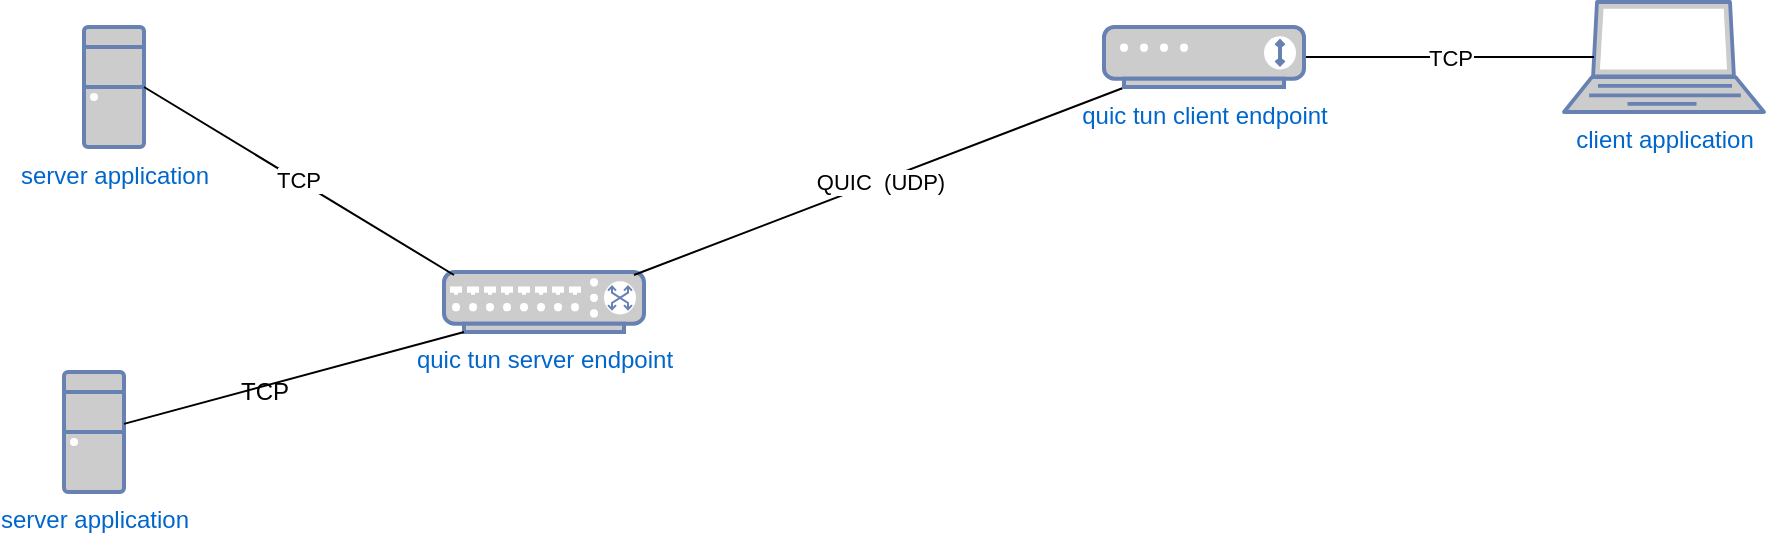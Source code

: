<mxfile version="17.4.5" type="github">
  <diagram id="l8hXMBHkgcEJcSW0mbfh" name="Page-1">
    <mxGraphModel dx="1343" dy="754" grid="1" gridSize="10" guides="1" tooltips="1" connect="1" arrows="1" fold="1" page="1" pageScale="1" pageWidth="1169" pageHeight="827" math="0" shadow="0">
      <root>
        <mxCell id="0" />
        <mxCell id="1" parent="0" />
        <mxCell id="8ra8mEG0SIsXcK3iB0za-2" value="server application" style="fontColor=#0066CC;verticalAlign=top;verticalLabelPosition=bottom;labelPosition=center;align=center;html=1;outlineConnect=0;fillColor=#CCCCCC;strokeColor=#6881B3;gradientColor=none;gradientDirection=north;strokeWidth=2;shape=mxgraph.networks.desktop_pc;" vertex="1" parent="1">
          <mxGeometry x="190" y="167.5" width="30" height="60" as="geometry" />
        </mxCell>
        <mxCell id="8ra8mEG0SIsXcK3iB0za-3" value="quic tun server endpoint" style="fontColor=#0066CC;verticalAlign=top;verticalLabelPosition=bottom;labelPosition=center;align=center;html=1;outlineConnect=0;fillColor=#CCCCCC;strokeColor=#6881B3;gradientColor=none;gradientDirection=north;strokeWidth=2;shape=mxgraph.networks.switch;" vertex="1" parent="1">
          <mxGeometry x="370" y="290" width="100" height="30" as="geometry" />
        </mxCell>
        <mxCell id="8ra8mEG0SIsXcK3iB0za-4" value="server application" style="fontColor=#0066CC;verticalAlign=top;verticalLabelPosition=bottom;labelPosition=center;align=center;html=1;outlineConnect=0;fillColor=#CCCCCC;strokeColor=#6881B3;gradientColor=none;gradientDirection=north;strokeWidth=2;shape=mxgraph.networks.desktop_pc;" vertex="1" parent="1">
          <mxGeometry x="180" y="340" width="30" height="60" as="geometry" />
        </mxCell>
        <mxCell id="8ra8mEG0SIsXcK3iB0za-5" value="client application" style="fontColor=#0066CC;verticalAlign=top;verticalLabelPosition=bottom;labelPosition=center;align=center;html=1;outlineConnect=0;fillColor=#CCCCCC;strokeColor=#6881B3;gradientColor=none;gradientDirection=north;strokeWidth=2;shape=mxgraph.networks.laptop;" vertex="1" parent="1">
          <mxGeometry x="930" y="155" width="100" height="55" as="geometry" />
        </mxCell>
        <mxCell id="8ra8mEG0SIsXcK3iB0za-11" value="" style="endArrow=none;html=1;strokeColor=default;exitX=0.1;exitY=1;exitDx=0;exitDy=0;exitPerimeter=0;" edge="1" parent="1" source="8ra8mEG0SIsXcK3iB0za-3" target="8ra8mEG0SIsXcK3iB0za-4">
          <mxGeometry width="50" height="50" relative="1" as="geometry">
            <mxPoint x="520" y="410" as="sourcePoint" />
            <mxPoint x="570" y="360" as="targetPoint" />
          </mxGeometry>
        </mxCell>
        <mxCell id="8ra8mEG0SIsXcK3iB0za-13" value="QUIC&amp;nbsp; (UDP)" style="endArrow=none;html=1;strokeColor=default;exitX=0.95;exitY=0.05;exitDx=0;exitDy=0;exitPerimeter=0;" edge="1" parent="1" target="8ra8mEG0SIsXcK3iB0za-17">
          <mxGeometry width="50" height="50" relative="1" as="geometry">
            <mxPoint x="465" y="291.5" as="sourcePoint" />
            <mxPoint x="700" y="182.5" as="targetPoint" />
          </mxGeometry>
        </mxCell>
        <mxCell id="8ra8mEG0SIsXcK3iB0za-14" value="TCP" style="text;html=1;align=center;verticalAlign=middle;resizable=0;points=[];autosize=1;strokeColor=none;fillColor=none;" vertex="1" parent="1">
          <mxGeometry x="260" y="340" width="40" height="20" as="geometry" />
        </mxCell>
        <mxCell id="8ra8mEG0SIsXcK3iB0za-15" value="TCP" style="endArrow=none;html=1;strokeColor=default;entryX=0.05;entryY=0.05;entryDx=0;entryDy=0;entryPerimeter=0;exitX=1;exitY=0.5;exitDx=0;exitDy=0;exitPerimeter=0;" edge="1" parent="1" source="8ra8mEG0SIsXcK3iB0za-2" target="8ra8mEG0SIsXcK3iB0za-3">
          <mxGeometry width="50" height="50" relative="1" as="geometry">
            <mxPoint x="520" y="410" as="sourcePoint" />
            <mxPoint x="570" y="360" as="targetPoint" />
          </mxGeometry>
        </mxCell>
        <mxCell id="8ra8mEG0SIsXcK3iB0za-16" value="TCP" style="endArrow=none;html=1;strokeColor=default;entryX=0.15;entryY=0.5;entryDx=0;entryDy=0;entryPerimeter=0;" edge="1" parent="1" source="8ra8mEG0SIsXcK3iB0za-17" target="8ra8mEG0SIsXcK3iB0za-5">
          <mxGeometry width="50" height="50" relative="1" as="geometry">
            <mxPoint x="765" y="182.5" as="sourcePoint" />
            <mxPoint x="570" y="360" as="targetPoint" />
          </mxGeometry>
        </mxCell>
        <mxCell id="8ra8mEG0SIsXcK3iB0za-17" value="quic tun client endpoint" style="fontColor=#0066CC;verticalAlign=top;verticalLabelPosition=bottom;labelPosition=center;align=center;html=1;outlineConnect=0;fillColor=#CCCCCC;strokeColor=#6881B3;gradientColor=none;gradientDirection=north;strokeWidth=2;shape=mxgraph.networks.modem;" vertex="1" parent="1">
          <mxGeometry x="700" y="167.5" width="100" height="30" as="geometry" />
        </mxCell>
      </root>
    </mxGraphModel>
  </diagram>
</mxfile>
